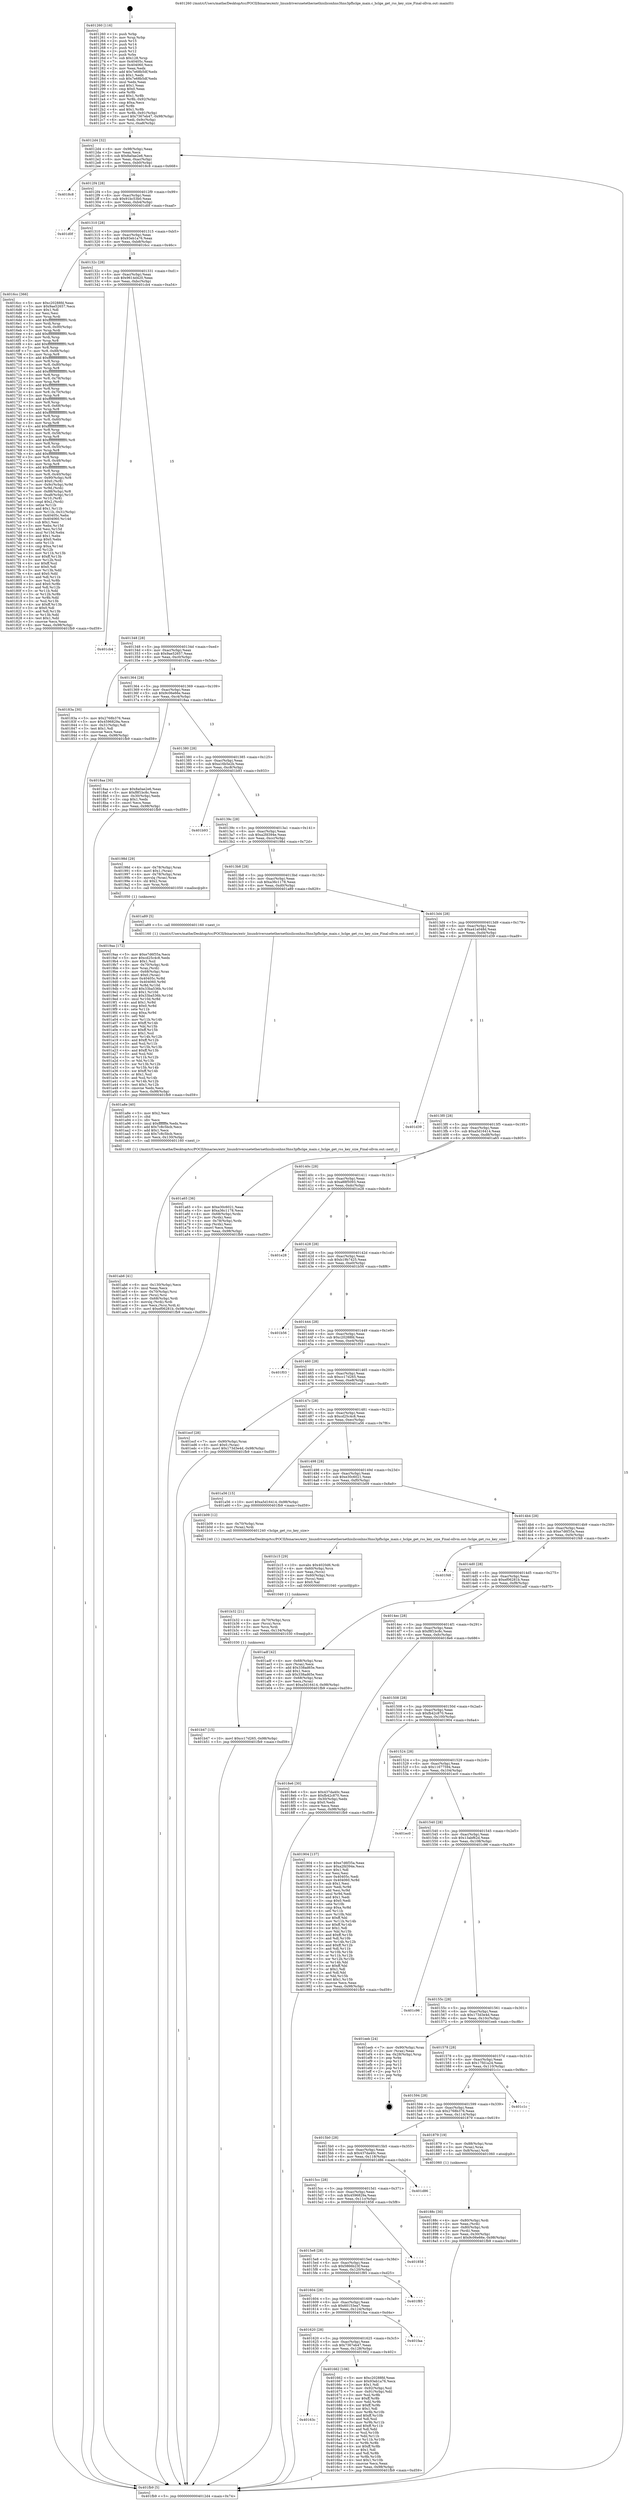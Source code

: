 digraph "0x401260" {
  label = "0x401260 (/mnt/c/Users/mathe/Desktop/tcc/POCII/binaries/extr_linuxdriversnetethernethisiliconhns3hns3pfhclge_main.c_hclge_get_rss_key_size_Final-ollvm.out::main(0))"
  labelloc = "t"
  node[shape=record]

  Entry [label="",width=0.3,height=0.3,shape=circle,fillcolor=black,style=filled]
  "0x4012d4" [label="{
     0x4012d4 [32]\l
     | [instrs]\l
     &nbsp;&nbsp;0x4012d4 \<+6\>: mov -0x98(%rbp),%eax\l
     &nbsp;&nbsp;0x4012da \<+2\>: mov %eax,%ecx\l
     &nbsp;&nbsp;0x4012dc \<+6\>: sub $0x8a0ae2e6,%ecx\l
     &nbsp;&nbsp;0x4012e2 \<+6\>: mov %eax,-0xac(%rbp)\l
     &nbsp;&nbsp;0x4012e8 \<+6\>: mov %ecx,-0xb0(%rbp)\l
     &nbsp;&nbsp;0x4012ee \<+6\>: je 00000000004018c8 \<main+0x668\>\l
  }"]
  "0x4018c8" [label="{
     0x4018c8\l
  }", style=dashed]
  "0x4012f4" [label="{
     0x4012f4 [28]\l
     | [instrs]\l
     &nbsp;&nbsp;0x4012f4 \<+5\>: jmp 00000000004012f9 \<main+0x99\>\l
     &nbsp;&nbsp;0x4012f9 \<+6\>: mov -0xac(%rbp),%eax\l
     &nbsp;&nbsp;0x4012ff \<+5\>: sub $0x91bc53b0,%eax\l
     &nbsp;&nbsp;0x401304 \<+6\>: mov %eax,-0xb4(%rbp)\l
     &nbsp;&nbsp;0x40130a \<+6\>: je 0000000000401d0f \<main+0xaaf\>\l
  }"]
  Exit [label="",width=0.3,height=0.3,shape=circle,fillcolor=black,style=filled,peripheries=2]
  "0x401d0f" [label="{
     0x401d0f\l
  }", style=dashed]
  "0x401310" [label="{
     0x401310 [28]\l
     | [instrs]\l
     &nbsp;&nbsp;0x401310 \<+5\>: jmp 0000000000401315 \<main+0xb5\>\l
     &nbsp;&nbsp;0x401315 \<+6\>: mov -0xac(%rbp),%eax\l
     &nbsp;&nbsp;0x40131b \<+5\>: sub $0x93eb1a76,%eax\l
     &nbsp;&nbsp;0x401320 \<+6\>: mov %eax,-0xb8(%rbp)\l
     &nbsp;&nbsp;0x401326 \<+6\>: je 00000000004016cc \<main+0x46c\>\l
  }"]
  "0x401b47" [label="{
     0x401b47 [15]\l
     | [instrs]\l
     &nbsp;&nbsp;0x401b47 \<+10\>: movl $0xcc17d265,-0x98(%rbp)\l
     &nbsp;&nbsp;0x401b51 \<+5\>: jmp 0000000000401fb9 \<main+0xd59\>\l
  }"]
  "0x4016cc" [label="{
     0x4016cc [366]\l
     | [instrs]\l
     &nbsp;&nbsp;0x4016cc \<+5\>: mov $0xc20288fd,%eax\l
     &nbsp;&nbsp;0x4016d1 \<+5\>: mov $0x9ae52657,%ecx\l
     &nbsp;&nbsp;0x4016d6 \<+2\>: mov $0x1,%dl\l
     &nbsp;&nbsp;0x4016d8 \<+2\>: xor %esi,%esi\l
     &nbsp;&nbsp;0x4016da \<+3\>: mov %rsp,%rdi\l
     &nbsp;&nbsp;0x4016dd \<+4\>: add $0xfffffffffffffff0,%rdi\l
     &nbsp;&nbsp;0x4016e1 \<+3\>: mov %rdi,%rsp\l
     &nbsp;&nbsp;0x4016e4 \<+7\>: mov %rdi,-0x90(%rbp)\l
     &nbsp;&nbsp;0x4016eb \<+3\>: mov %rsp,%rdi\l
     &nbsp;&nbsp;0x4016ee \<+4\>: add $0xfffffffffffffff0,%rdi\l
     &nbsp;&nbsp;0x4016f2 \<+3\>: mov %rdi,%rsp\l
     &nbsp;&nbsp;0x4016f5 \<+3\>: mov %rsp,%r8\l
     &nbsp;&nbsp;0x4016f8 \<+4\>: add $0xfffffffffffffff0,%r8\l
     &nbsp;&nbsp;0x4016fc \<+3\>: mov %r8,%rsp\l
     &nbsp;&nbsp;0x4016ff \<+7\>: mov %r8,-0x88(%rbp)\l
     &nbsp;&nbsp;0x401706 \<+3\>: mov %rsp,%r8\l
     &nbsp;&nbsp;0x401709 \<+4\>: add $0xfffffffffffffff0,%r8\l
     &nbsp;&nbsp;0x40170d \<+3\>: mov %r8,%rsp\l
     &nbsp;&nbsp;0x401710 \<+4\>: mov %r8,-0x80(%rbp)\l
     &nbsp;&nbsp;0x401714 \<+3\>: mov %rsp,%r8\l
     &nbsp;&nbsp;0x401717 \<+4\>: add $0xfffffffffffffff0,%r8\l
     &nbsp;&nbsp;0x40171b \<+3\>: mov %r8,%rsp\l
     &nbsp;&nbsp;0x40171e \<+4\>: mov %r8,-0x78(%rbp)\l
     &nbsp;&nbsp;0x401722 \<+3\>: mov %rsp,%r8\l
     &nbsp;&nbsp;0x401725 \<+4\>: add $0xfffffffffffffff0,%r8\l
     &nbsp;&nbsp;0x401729 \<+3\>: mov %r8,%rsp\l
     &nbsp;&nbsp;0x40172c \<+4\>: mov %r8,-0x70(%rbp)\l
     &nbsp;&nbsp;0x401730 \<+3\>: mov %rsp,%r8\l
     &nbsp;&nbsp;0x401733 \<+4\>: add $0xfffffffffffffff0,%r8\l
     &nbsp;&nbsp;0x401737 \<+3\>: mov %r8,%rsp\l
     &nbsp;&nbsp;0x40173a \<+4\>: mov %r8,-0x68(%rbp)\l
     &nbsp;&nbsp;0x40173e \<+3\>: mov %rsp,%r8\l
     &nbsp;&nbsp;0x401741 \<+4\>: add $0xfffffffffffffff0,%r8\l
     &nbsp;&nbsp;0x401745 \<+3\>: mov %r8,%rsp\l
     &nbsp;&nbsp;0x401748 \<+4\>: mov %r8,-0x60(%rbp)\l
     &nbsp;&nbsp;0x40174c \<+3\>: mov %rsp,%r8\l
     &nbsp;&nbsp;0x40174f \<+4\>: add $0xfffffffffffffff0,%r8\l
     &nbsp;&nbsp;0x401753 \<+3\>: mov %r8,%rsp\l
     &nbsp;&nbsp;0x401756 \<+4\>: mov %r8,-0x58(%rbp)\l
     &nbsp;&nbsp;0x40175a \<+3\>: mov %rsp,%r8\l
     &nbsp;&nbsp;0x40175d \<+4\>: add $0xfffffffffffffff0,%r8\l
     &nbsp;&nbsp;0x401761 \<+3\>: mov %r8,%rsp\l
     &nbsp;&nbsp;0x401764 \<+4\>: mov %r8,-0x50(%rbp)\l
     &nbsp;&nbsp;0x401768 \<+3\>: mov %rsp,%r8\l
     &nbsp;&nbsp;0x40176b \<+4\>: add $0xfffffffffffffff0,%r8\l
     &nbsp;&nbsp;0x40176f \<+3\>: mov %r8,%rsp\l
     &nbsp;&nbsp;0x401772 \<+4\>: mov %r8,-0x48(%rbp)\l
     &nbsp;&nbsp;0x401776 \<+3\>: mov %rsp,%r8\l
     &nbsp;&nbsp;0x401779 \<+4\>: add $0xfffffffffffffff0,%r8\l
     &nbsp;&nbsp;0x40177d \<+3\>: mov %r8,%rsp\l
     &nbsp;&nbsp;0x401780 \<+4\>: mov %r8,-0x40(%rbp)\l
     &nbsp;&nbsp;0x401784 \<+7\>: mov -0x90(%rbp),%r8\l
     &nbsp;&nbsp;0x40178b \<+7\>: movl $0x0,(%r8)\l
     &nbsp;&nbsp;0x401792 \<+7\>: mov -0x9c(%rbp),%r9d\l
     &nbsp;&nbsp;0x401799 \<+3\>: mov %r9d,(%rdi)\l
     &nbsp;&nbsp;0x40179c \<+7\>: mov -0x88(%rbp),%r8\l
     &nbsp;&nbsp;0x4017a3 \<+7\>: mov -0xa8(%rbp),%r10\l
     &nbsp;&nbsp;0x4017aa \<+3\>: mov %r10,(%r8)\l
     &nbsp;&nbsp;0x4017ad \<+3\>: cmpl $0x2,(%rdi)\l
     &nbsp;&nbsp;0x4017b0 \<+4\>: setne %r11b\l
     &nbsp;&nbsp;0x4017b4 \<+4\>: and $0x1,%r11b\l
     &nbsp;&nbsp;0x4017b8 \<+4\>: mov %r11b,-0x31(%rbp)\l
     &nbsp;&nbsp;0x4017bc \<+7\>: mov 0x40405c,%ebx\l
     &nbsp;&nbsp;0x4017c3 \<+8\>: mov 0x404060,%r14d\l
     &nbsp;&nbsp;0x4017cb \<+3\>: sub $0x1,%esi\l
     &nbsp;&nbsp;0x4017ce \<+3\>: mov %ebx,%r15d\l
     &nbsp;&nbsp;0x4017d1 \<+3\>: add %esi,%r15d\l
     &nbsp;&nbsp;0x4017d4 \<+4\>: imul %r15d,%ebx\l
     &nbsp;&nbsp;0x4017d8 \<+3\>: and $0x1,%ebx\l
     &nbsp;&nbsp;0x4017db \<+3\>: cmp $0x0,%ebx\l
     &nbsp;&nbsp;0x4017de \<+4\>: sete %r11b\l
     &nbsp;&nbsp;0x4017e2 \<+4\>: cmp $0xa,%r14d\l
     &nbsp;&nbsp;0x4017e6 \<+4\>: setl %r12b\l
     &nbsp;&nbsp;0x4017ea \<+3\>: mov %r11b,%r13b\l
     &nbsp;&nbsp;0x4017ed \<+4\>: xor $0xff,%r13b\l
     &nbsp;&nbsp;0x4017f1 \<+3\>: mov %r12b,%sil\l
     &nbsp;&nbsp;0x4017f4 \<+4\>: xor $0xff,%sil\l
     &nbsp;&nbsp;0x4017f8 \<+3\>: xor $0x0,%dl\l
     &nbsp;&nbsp;0x4017fb \<+3\>: mov %r13b,%dil\l
     &nbsp;&nbsp;0x4017fe \<+4\>: and $0x0,%dil\l
     &nbsp;&nbsp;0x401802 \<+3\>: and %dl,%r11b\l
     &nbsp;&nbsp;0x401805 \<+3\>: mov %sil,%r8b\l
     &nbsp;&nbsp;0x401808 \<+4\>: and $0x0,%r8b\l
     &nbsp;&nbsp;0x40180c \<+3\>: and %dl,%r12b\l
     &nbsp;&nbsp;0x40180f \<+3\>: or %r11b,%dil\l
     &nbsp;&nbsp;0x401812 \<+3\>: or %r12b,%r8b\l
     &nbsp;&nbsp;0x401815 \<+3\>: xor %r8b,%dil\l
     &nbsp;&nbsp;0x401818 \<+3\>: or %sil,%r13b\l
     &nbsp;&nbsp;0x40181b \<+4\>: xor $0xff,%r13b\l
     &nbsp;&nbsp;0x40181f \<+3\>: or $0x0,%dl\l
     &nbsp;&nbsp;0x401822 \<+3\>: and %dl,%r13b\l
     &nbsp;&nbsp;0x401825 \<+3\>: or %r13b,%dil\l
     &nbsp;&nbsp;0x401828 \<+4\>: test $0x1,%dil\l
     &nbsp;&nbsp;0x40182c \<+3\>: cmovne %ecx,%eax\l
     &nbsp;&nbsp;0x40182f \<+6\>: mov %eax,-0x98(%rbp)\l
     &nbsp;&nbsp;0x401835 \<+5\>: jmp 0000000000401fb9 \<main+0xd59\>\l
  }"]
  "0x40132c" [label="{
     0x40132c [28]\l
     | [instrs]\l
     &nbsp;&nbsp;0x40132c \<+5\>: jmp 0000000000401331 \<main+0xd1\>\l
     &nbsp;&nbsp;0x401331 \<+6\>: mov -0xac(%rbp),%eax\l
     &nbsp;&nbsp;0x401337 \<+5\>: sub $0x9614d420,%eax\l
     &nbsp;&nbsp;0x40133c \<+6\>: mov %eax,-0xbc(%rbp)\l
     &nbsp;&nbsp;0x401342 \<+6\>: je 0000000000401cb4 \<main+0xa54\>\l
  }"]
  "0x401b32" [label="{
     0x401b32 [21]\l
     | [instrs]\l
     &nbsp;&nbsp;0x401b32 \<+4\>: mov -0x70(%rbp),%rcx\l
     &nbsp;&nbsp;0x401b36 \<+3\>: mov (%rcx),%rcx\l
     &nbsp;&nbsp;0x401b39 \<+3\>: mov %rcx,%rdi\l
     &nbsp;&nbsp;0x401b3c \<+6\>: mov %eax,-0x134(%rbp)\l
     &nbsp;&nbsp;0x401b42 \<+5\>: call 0000000000401030 \<free@plt\>\l
     | [calls]\l
     &nbsp;&nbsp;0x401030 \{1\} (unknown)\l
  }"]
  "0x401cb4" [label="{
     0x401cb4\l
  }", style=dashed]
  "0x401348" [label="{
     0x401348 [28]\l
     | [instrs]\l
     &nbsp;&nbsp;0x401348 \<+5\>: jmp 000000000040134d \<main+0xed\>\l
     &nbsp;&nbsp;0x40134d \<+6\>: mov -0xac(%rbp),%eax\l
     &nbsp;&nbsp;0x401353 \<+5\>: sub $0x9ae52657,%eax\l
     &nbsp;&nbsp;0x401358 \<+6\>: mov %eax,-0xc0(%rbp)\l
     &nbsp;&nbsp;0x40135e \<+6\>: je 000000000040183a \<main+0x5da\>\l
  }"]
  "0x401b15" [label="{
     0x401b15 [29]\l
     | [instrs]\l
     &nbsp;&nbsp;0x401b15 \<+10\>: movabs $0x4020d6,%rdi\l
     &nbsp;&nbsp;0x401b1f \<+4\>: mov -0x60(%rbp),%rcx\l
     &nbsp;&nbsp;0x401b23 \<+2\>: mov %eax,(%rcx)\l
     &nbsp;&nbsp;0x401b25 \<+4\>: mov -0x60(%rbp),%rcx\l
     &nbsp;&nbsp;0x401b29 \<+2\>: mov (%rcx),%esi\l
     &nbsp;&nbsp;0x401b2b \<+2\>: mov $0x0,%al\l
     &nbsp;&nbsp;0x401b2d \<+5\>: call 0000000000401040 \<printf@plt\>\l
     | [calls]\l
     &nbsp;&nbsp;0x401040 \{1\} (unknown)\l
  }"]
  "0x40183a" [label="{
     0x40183a [30]\l
     | [instrs]\l
     &nbsp;&nbsp;0x40183a \<+5\>: mov $0x2768b376,%eax\l
     &nbsp;&nbsp;0x40183f \<+5\>: mov $0x4596829a,%ecx\l
     &nbsp;&nbsp;0x401844 \<+3\>: mov -0x31(%rbp),%dl\l
     &nbsp;&nbsp;0x401847 \<+3\>: test $0x1,%dl\l
     &nbsp;&nbsp;0x40184a \<+3\>: cmovne %ecx,%eax\l
     &nbsp;&nbsp;0x40184d \<+6\>: mov %eax,-0x98(%rbp)\l
     &nbsp;&nbsp;0x401853 \<+5\>: jmp 0000000000401fb9 \<main+0xd59\>\l
  }"]
  "0x401364" [label="{
     0x401364 [28]\l
     | [instrs]\l
     &nbsp;&nbsp;0x401364 \<+5\>: jmp 0000000000401369 \<main+0x109\>\l
     &nbsp;&nbsp;0x401369 \<+6\>: mov -0xac(%rbp),%eax\l
     &nbsp;&nbsp;0x40136f \<+5\>: sub $0x9c06e66e,%eax\l
     &nbsp;&nbsp;0x401374 \<+6\>: mov %eax,-0xc4(%rbp)\l
     &nbsp;&nbsp;0x40137a \<+6\>: je 00000000004018aa \<main+0x64a\>\l
  }"]
  "0x401ab6" [label="{
     0x401ab6 [41]\l
     | [instrs]\l
     &nbsp;&nbsp;0x401ab6 \<+6\>: mov -0x130(%rbp),%ecx\l
     &nbsp;&nbsp;0x401abc \<+3\>: imul %eax,%ecx\l
     &nbsp;&nbsp;0x401abf \<+4\>: mov -0x70(%rbp),%rsi\l
     &nbsp;&nbsp;0x401ac3 \<+3\>: mov (%rsi),%rsi\l
     &nbsp;&nbsp;0x401ac6 \<+4\>: mov -0x68(%rbp),%rdi\l
     &nbsp;&nbsp;0x401aca \<+3\>: movslq (%rdi),%rdi\l
     &nbsp;&nbsp;0x401acd \<+3\>: mov %ecx,(%rsi,%rdi,4)\l
     &nbsp;&nbsp;0x401ad0 \<+10\>: movl $0xef06281b,-0x98(%rbp)\l
     &nbsp;&nbsp;0x401ada \<+5\>: jmp 0000000000401fb9 \<main+0xd59\>\l
  }"]
  "0x4018aa" [label="{
     0x4018aa [30]\l
     | [instrs]\l
     &nbsp;&nbsp;0x4018aa \<+5\>: mov $0x8a0ae2e6,%eax\l
     &nbsp;&nbsp;0x4018af \<+5\>: mov $0xf8f1bc8c,%ecx\l
     &nbsp;&nbsp;0x4018b4 \<+3\>: mov -0x30(%rbp),%edx\l
     &nbsp;&nbsp;0x4018b7 \<+3\>: cmp $0x1,%edx\l
     &nbsp;&nbsp;0x4018ba \<+3\>: cmovl %ecx,%eax\l
     &nbsp;&nbsp;0x4018bd \<+6\>: mov %eax,-0x98(%rbp)\l
     &nbsp;&nbsp;0x4018c3 \<+5\>: jmp 0000000000401fb9 \<main+0xd59\>\l
  }"]
  "0x401380" [label="{
     0x401380 [28]\l
     | [instrs]\l
     &nbsp;&nbsp;0x401380 \<+5\>: jmp 0000000000401385 \<main+0x125\>\l
     &nbsp;&nbsp;0x401385 \<+6\>: mov -0xac(%rbp),%eax\l
     &nbsp;&nbsp;0x40138b \<+5\>: sub $0xa16b5e2b,%eax\l
     &nbsp;&nbsp;0x401390 \<+6\>: mov %eax,-0xc8(%rbp)\l
     &nbsp;&nbsp;0x401396 \<+6\>: je 0000000000401b93 \<main+0x933\>\l
  }"]
  "0x401a8e" [label="{
     0x401a8e [40]\l
     | [instrs]\l
     &nbsp;&nbsp;0x401a8e \<+5\>: mov $0x2,%ecx\l
     &nbsp;&nbsp;0x401a93 \<+1\>: cltd\l
     &nbsp;&nbsp;0x401a94 \<+2\>: idiv %ecx\l
     &nbsp;&nbsp;0x401a96 \<+6\>: imul $0xfffffffe,%edx,%ecx\l
     &nbsp;&nbsp;0x401a9c \<+6\>: add $0x7c8c5bcb,%ecx\l
     &nbsp;&nbsp;0x401aa2 \<+3\>: add $0x1,%ecx\l
     &nbsp;&nbsp;0x401aa5 \<+6\>: sub $0x7c8c5bcb,%ecx\l
     &nbsp;&nbsp;0x401aab \<+6\>: mov %ecx,-0x130(%rbp)\l
     &nbsp;&nbsp;0x401ab1 \<+5\>: call 0000000000401160 \<next_i\>\l
     | [calls]\l
     &nbsp;&nbsp;0x401160 \{1\} (/mnt/c/Users/mathe/Desktop/tcc/POCII/binaries/extr_linuxdriversnetethernethisiliconhns3hns3pfhclge_main.c_hclge_get_rss_key_size_Final-ollvm.out::next_i)\l
  }"]
  "0x401b93" [label="{
     0x401b93\l
  }", style=dashed]
  "0x40139c" [label="{
     0x40139c [28]\l
     | [instrs]\l
     &nbsp;&nbsp;0x40139c \<+5\>: jmp 00000000004013a1 \<main+0x141\>\l
     &nbsp;&nbsp;0x4013a1 \<+6\>: mov -0xac(%rbp),%eax\l
     &nbsp;&nbsp;0x4013a7 \<+5\>: sub $0xa2fd394e,%eax\l
     &nbsp;&nbsp;0x4013ac \<+6\>: mov %eax,-0xcc(%rbp)\l
     &nbsp;&nbsp;0x4013b2 \<+6\>: je 000000000040198d \<main+0x72d\>\l
  }"]
  "0x4019aa" [label="{
     0x4019aa [172]\l
     | [instrs]\l
     &nbsp;&nbsp;0x4019aa \<+5\>: mov $0xe7d6f35a,%ecx\l
     &nbsp;&nbsp;0x4019af \<+5\>: mov $0xcd25c4c8,%edx\l
     &nbsp;&nbsp;0x4019b4 \<+3\>: mov $0x1,%sil\l
     &nbsp;&nbsp;0x4019b7 \<+4\>: mov -0x70(%rbp),%rdi\l
     &nbsp;&nbsp;0x4019bb \<+3\>: mov %rax,(%rdi)\l
     &nbsp;&nbsp;0x4019be \<+4\>: mov -0x68(%rbp),%rax\l
     &nbsp;&nbsp;0x4019c2 \<+6\>: movl $0x0,(%rax)\l
     &nbsp;&nbsp;0x4019c8 \<+8\>: mov 0x40405c,%r8d\l
     &nbsp;&nbsp;0x4019d0 \<+8\>: mov 0x404060,%r9d\l
     &nbsp;&nbsp;0x4019d8 \<+3\>: mov %r8d,%r10d\l
     &nbsp;&nbsp;0x4019db \<+7\>: add $0x33ba536b,%r10d\l
     &nbsp;&nbsp;0x4019e2 \<+4\>: sub $0x1,%r10d\l
     &nbsp;&nbsp;0x4019e6 \<+7\>: sub $0x33ba536b,%r10d\l
     &nbsp;&nbsp;0x4019ed \<+4\>: imul %r10d,%r8d\l
     &nbsp;&nbsp;0x4019f1 \<+4\>: and $0x1,%r8d\l
     &nbsp;&nbsp;0x4019f5 \<+4\>: cmp $0x0,%r8d\l
     &nbsp;&nbsp;0x4019f9 \<+4\>: sete %r11b\l
     &nbsp;&nbsp;0x4019fd \<+4\>: cmp $0xa,%r9d\l
     &nbsp;&nbsp;0x401a01 \<+3\>: setl %bl\l
     &nbsp;&nbsp;0x401a04 \<+3\>: mov %r11b,%r14b\l
     &nbsp;&nbsp;0x401a07 \<+4\>: xor $0xff,%r14b\l
     &nbsp;&nbsp;0x401a0b \<+3\>: mov %bl,%r15b\l
     &nbsp;&nbsp;0x401a0e \<+4\>: xor $0xff,%r15b\l
     &nbsp;&nbsp;0x401a12 \<+4\>: xor $0x1,%sil\l
     &nbsp;&nbsp;0x401a16 \<+3\>: mov %r14b,%r12b\l
     &nbsp;&nbsp;0x401a19 \<+4\>: and $0xff,%r12b\l
     &nbsp;&nbsp;0x401a1d \<+3\>: and %sil,%r11b\l
     &nbsp;&nbsp;0x401a20 \<+3\>: mov %r15b,%r13b\l
     &nbsp;&nbsp;0x401a23 \<+4\>: and $0xff,%r13b\l
     &nbsp;&nbsp;0x401a27 \<+3\>: and %sil,%bl\l
     &nbsp;&nbsp;0x401a2a \<+3\>: or %r11b,%r12b\l
     &nbsp;&nbsp;0x401a2d \<+3\>: or %bl,%r13b\l
     &nbsp;&nbsp;0x401a30 \<+3\>: xor %r13b,%r12b\l
     &nbsp;&nbsp;0x401a33 \<+3\>: or %r15b,%r14b\l
     &nbsp;&nbsp;0x401a36 \<+4\>: xor $0xff,%r14b\l
     &nbsp;&nbsp;0x401a3a \<+4\>: or $0x1,%sil\l
     &nbsp;&nbsp;0x401a3e \<+3\>: and %sil,%r14b\l
     &nbsp;&nbsp;0x401a41 \<+3\>: or %r14b,%r12b\l
     &nbsp;&nbsp;0x401a44 \<+4\>: test $0x1,%r12b\l
     &nbsp;&nbsp;0x401a48 \<+3\>: cmovne %edx,%ecx\l
     &nbsp;&nbsp;0x401a4b \<+6\>: mov %ecx,-0x98(%rbp)\l
     &nbsp;&nbsp;0x401a51 \<+5\>: jmp 0000000000401fb9 \<main+0xd59\>\l
  }"]
  "0x40198d" [label="{
     0x40198d [29]\l
     | [instrs]\l
     &nbsp;&nbsp;0x40198d \<+4\>: mov -0x78(%rbp),%rax\l
     &nbsp;&nbsp;0x401991 \<+6\>: movl $0x1,(%rax)\l
     &nbsp;&nbsp;0x401997 \<+4\>: mov -0x78(%rbp),%rax\l
     &nbsp;&nbsp;0x40199b \<+3\>: movslq (%rax),%rax\l
     &nbsp;&nbsp;0x40199e \<+4\>: shl $0x2,%rax\l
     &nbsp;&nbsp;0x4019a2 \<+3\>: mov %rax,%rdi\l
     &nbsp;&nbsp;0x4019a5 \<+5\>: call 0000000000401050 \<malloc@plt\>\l
     | [calls]\l
     &nbsp;&nbsp;0x401050 \{1\} (unknown)\l
  }"]
  "0x4013b8" [label="{
     0x4013b8 [28]\l
     | [instrs]\l
     &nbsp;&nbsp;0x4013b8 \<+5\>: jmp 00000000004013bd \<main+0x15d\>\l
     &nbsp;&nbsp;0x4013bd \<+6\>: mov -0xac(%rbp),%eax\l
     &nbsp;&nbsp;0x4013c3 \<+5\>: sub $0xa36c1178,%eax\l
     &nbsp;&nbsp;0x4013c8 \<+6\>: mov %eax,-0xd0(%rbp)\l
     &nbsp;&nbsp;0x4013ce \<+6\>: je 0000000000401a89 \<main+0x829\>\l
  }"]
  "0x40188c" [label="{
     0x40188c [30]\l
     | [instrs]\l
     &nbsp;&nbsp;0x40188c \<+4\>: mov -0x80(%rbp),%rdi\l
     &nbsp;&nbsp;0x401890 \<+2\>: mov %eax,(%rdi)\l
     &nbsp;&nbsp;0x401892 \<+4\>: mov -0x80(%rbp),%rdi\l
     &nbsp;&nbsp;0x401896 \<+2\>: mov (%rdi),%eax\l
     &nbsp;&nbsp;0x401898 \<+3\>: mov %eax,-0x30(%rbp)\l
     &nbsp;&nbsp;0x40189b \<+10\>: movl $0x9c06e66e,-0x98(%rbp)\l
     &nbsp;&nbsp;0x4018a5 \<+5\>: jmp 0000000000401fb9 \<main+0xd59\>\l
  }"]
  "0x401a89" [label="{
     0x401a89 [5]\l
     | [instrs]\l
     &nbsp;&nbsp;0x401a89 \<+5\>: call 0000000000401160 \<next_i\>\l
     | [calls]\l
     &nbsp;&nbsp;0x401160 \{1\} (/mnt/c/Users/mathe/Desktop/tcc/POCII/binaries/extr_linuxdriversnetethernethisiliconhns3hns3pfhclge_main.c_hclge_get_rss_key_size_Final-ollvm.out::next_i)\l
  }"]
  "0x4013d4" [label="{
     0x4013d4 [28]\l
     | [instrs]\l
     &nbsp;&nbsp;0x4013d4 \<+5\>: jmp 00000000004013d9 \<main+0x179\>\l
     &nbsp;&nbsp;0x4013d9 \<+6\>: mov -0xac(%rbp),%eax\l
     &nbsp;&nbsp;0x4013df \<+5\>: sub $0xa41a048d,%eax\l
     &nbsp;&nbsp;0x4013e4 \<+6\>: mov %eax,-0xd4(%rbp)\l
     &nbsp;&nbsp;0x4013ea \<+6\>: je 0000000000401d39 \<main+0xad9\>\l
  }"]
  "0x401260" [label="{
     0x401260 [116]\l
     | [instrs]\l
     &nbsp;&nbsp;0x401260 \<+1\>: push %rbp\l
     &nbsp;&nbsp;0x401261 \<+3\>: mov %rsp,%rbp\l
     &nbsp;&nbsp;0x401264 \<+2\>: push %r15\l
     &nbsp;&nbsp;0x401266 \<+2\>: push %r14\l
     &nbsp;&nbsp;0x401268 \<+2\>: push %r13\l
     &nbsp;&nbsp;0x40126a \<+2\>: push %r12\l
     &nbsp;&nbsp;0x40126c \<+1\>: push %rbx\l
     &nbsp;&nbsp;0x40126d \<+7\>: sub $0x128,%rsp\l
     &nbsp;&nbsp;0x401274 \<+7\>: mov 0x40405c,%eax\l
     &nbsp;&nbsp;0x40127b \<+7\>: mov 0x404060,%ecx\l
     &nbsp;&nbsp;0x401282 \<+2\>: mov %eax,%edx\l
     &nbsp;&nbsp;0x401284 \<+6\>: add $0x7e68b5df,%edx\l
     &nbsp;&nbsp;0x40128a \<+3\>: sub $0x1,%edx\l
     &nbsp;&nbsp;0x40128d \<+6\>: sub $0x7e68b5df,%edx\l
     &nbsp;&nbsp;0x401293 \<+3\>: imul %edx,%eax\l
     &nbsp;&nbsp;0x401296 \<+3\>: and $0x1,%eax\l
     &nbsp;&nbsp;0x401299 \<+3\>: cmp $0x0,%eax\l
     &nbsp;&nbsp;0x40129c \<+4\>: sete %r8b\l
     &nbsp;&nbsp;0x4012a0 \<+4\>: and $0x1,%r8b\l
     &nbsp;&nbsp;0x4012a4 \<+7\>: mov %r8b,-0x92(%rbp)\l
     &nbsp;&nbsp;0x4012ab \<+3\>: cmp $0xa,%ecx\l
     &nbsp;&nbsp;0x4012ae \<+4\>: setl %r8b\l
     &nbsp;&nbsp;0x4012b2 \<+4\>: and $0x1,%r8b\l
     &nbsp;&nbsp;0x4012b6 \<+7\>: mov %r8b,-0x91(%rbp)\l
     &nbsp;&nbsp;0x4012bd \<+10\>: movl $0x7367eb47,-0x98(%rbp)\l
     &nbsp;&nbsp;0x4012c7 \<+6\>: mov %edi,-0x9c(%rbp)\l
     &nbsp;&nbsp;0x4012cd \<+7\>: mov %rsi,-0xa8(%rbp)\l
  }"]
  "0x401d39" [label="{
     0x401d39\l
  }", style=dashed]
  "0x4013f0" [label="{
     0x4013f0 [28]\l
     | [instrs]\l
     &nbsp;&nbsp;0x4013f0 \<+5\>: jmp 00000000004013f5 \<main+0x195\>\l
     &nbsp;&nbsp;0x4013f5 \<+6\>: mov -0xac(%rbp),%eax\l
     &nbsp;&nbsp;0x4013fb \<+5\>: sub $0xa5d16414,%eax\l
     &nbsp;&nbsp;0x401400 \<+6\>: mov %eax,-0xd8(%rbp)\l
     &nbsp;&nbsp;0x401406 \<+6\>: je 0000000000401a65 \<main+0x805\>\l
  }"]
  "0x401fb9" [label="{
     0x401fb9 [5]\l
     | [instrs]\l
     &nbsp;&nbsp;0x401fb9 \<+5\>: jmp 00000000004012d4 \<main+0x74\>\l
  }"]
  "0x401a65" [label="{
     0x401a65 [36]\l
     | [instrs]\l
     &nbsp;&nbsp;0x401a65 \<+5\>: mov $0xe30c6021,%eax\l
     &nbsp;&nbsp;0x401a6a \<+5\>: mov $0xa36c1178,%ecx\l
     &nbsp;&nbsp;0x401a6f \<+4\>: mov -0x68(%rbp),%rdx\l
     &nbsp;&nbsp;0x401a73 \<+2\>: mov (%rdx),%esi\l
     &nbsp;&nbsp;0x401a75 \<+4\>: mov -0x78(%rbp),%rdx\l
     &nbsp;&nbsp;0x401a79 \<+2\>: cmp (%rdx),%esi\l
     &nbsp;&nbsp;0x401a7b \<+3\>: cmovl %ecx,%eax\l
     &nbsp;&nbsp;0x401a7e \<+6\>: mov %eax,-0x98(%rbp)\l
     &nbsp;&nbsp;0x401a84 \<+5\>: jmp 0000000000401fb9 \<main+0xd59\>\l
  }"]
  "0x40140c" [label="{
     0x40140c [28]\l
     | [instrs]\l
     &nbsp;&nbsp;0x40140c \<+5\>: jmp 0000000000401411 \<main+0x1b1\>\l
     &nbsp;&nbsp;0x401411 \<+6\>: mov -0xac(%rbp),%eax\l
     &nbsp;&nbsp;0x401417 \<+5\>: sub $0xa88f5093,%eax\l
     &nbsp;&nbsp;0x40141c \<+6\>: mov %eax,-0xdc(%rbp)\l
     &nbsp;&nbsp;0x401422 \<+6\>: je 0000000000401e28 \<main+0xbc8\>\l
  }"]
  "0x40163c" [label="{
     0x40163c\l
  }", style=dashed]
  "0x401e28" [label="{
     0x401e28\l
  }", style=dashed]
  "0x401428" [label="{
     0x401428 [28]\l
     | [instrs]\l
     &nbsp;&nbsp;0x401428 \<+5\>: jmp 000000000040142d \<main+0x1cd\>\l
     &nbsp;&nbsp;0x40142d \<+6\>: mov -0xac(%rbp),%eax\l
     &nbsp;&nbsp;0x401433 \<+5\>: sub $0xb19b7425,%eax\l
     &nbsp;&nbsp;0x401438 \<+6\>: mov %eax,-0xe0(%rbp)\l
     &nbsp;&nbsp;0x40143e \<+6\>: je 0000000000401b56 \<main+0x8f6\>\l
  }"]
  "0x401662" [label="{
     0x401662 [106]\l
     | [instrs]\l
     &nbsp;&nbsp;0x401662 \<+5\>: mov $0xc20288fd,%eax\l
     &nbsp;&nbsp;0x401667 \<+5\>: mov $0x93eb1a76,%ecx\l
     &nbsp;&nbsp;0x40166c \<+2\>: mov $0x1,%dl\l
     &nbsp;&nbsp;0x40166e \<+7\>: mov -0x92(%rbp),%sil\l
     &nbsp;&nbsp;0x401675 \<+7\>: mov -0x91(%rbp),%dil\l
     &nbsp;&nbsp;0x40167c \<+3\>: mov %sil,%r8b\l
     &nbsp;&nbsp;0x40167f \<+4\>: xor $0xff,%r8b\l
     &nbsp;&nbsp;0x401683 \<+3\>: mov %dil,%r9b\l
     &nbsp;&nbsp;0x401686 \<+4\>: xor $0xff,%r9b\l
     &nbsp;&nbsp;0x40168a \<+3\>: xor $0x1,%dl\l
     &nbsp;&nbsp;0x40168d \<+3\>: mov %r8b,%r10b\l
     &nbsp;&nbsp;0x401690 \<+4\>: and $0xff,%r10b\l
     &nbsp;&nbsp;0x401694 \<+3\>: and %dl,%sil\l
     &nbsp;&nbsp;0x401697 \<+3\>: mov %r9b,%r11b\l
     &nbsp;&nbsp;0x40169a \<+4\>: and $0xff,%r11b\l
     &nbsp;&nbsp;0x40169e \<+3\>: and %dl,%dil\l
     &nbsp;&nbsp;0x4016a1 \<+3\>: or %sil,%r10b\l
     &nbsp;&nbsp;0x4016a4 \<+3\>: or %dil,%r11b\l
     &nbsp;&nbsp;0x4016a7 \<+3\>: xor %r11b,%r10b\l
     &nbsp;&nbsp;0x4016aa \<+3\>: or %r9b,%r8b\l
     &nbsp;&nbsp;0x4016ad \<+4\>: xor $0xff,%r8b\l
     &nbsp;&nbsp;0x4016b1 \<+3\>: or $0x1,%dl\l
     &nbsp;&nbsp;0x4016b4 \<+3\>: and %dl,%r8b\l
     &nbsp;&nbsp;0x4016b7 \<+3\>: or %r8b,%r10b\l
     &nbsp;&nbsp;0x4016ba \<+4\>: test $0x1,%r10b\l
     &nbsp;&nbsp;0x4016be \<+3\>: cmovne %ecx,%eax\l
     &nbsp;&nbsp;0x4016c1 \<+6\>: mov %eax,-0x98(%rbp)\l
     &nbsp;&nbsp;0x4016c7 \<+5\>: jmp 0000000000401fb9 \<main+0xd59\>\l
  }"]
  "0x401b56" [label="{
     0x401b56\l
  }", style=dashed]
  "0x401444" [label="{
     0x401444 [28]\l
     | [instrs]\l
     &nbsp;&nbsp;0x401444 \<+5\>: jmp 0000000000401449 \<main+0x1e9\>\l
     &nbsp;&nbsp;0x401449 \<+6\>: mov -0xac(%rbp),%eax\l
     &nbsp;&nbsp;0x40144f \<+5\>: sub $0xc20288fd,%eax\l
     &nbsp;&nbsp;0x401454 \<+6\>: mov %eax,-0xe4(%rbp)\l
     &nbsp;&nbsp;0x40145a \<+6\>: je 0000000000401f03 \<main+0xca3\>\l
  }"]
  "0x401620" [label="{
     0x401620 [28]\l
     | [instrs]\l
     &nbsp;&nbsp;0x401620 \<+5\>: jmp 0000000000401625 \<main+0x3c5\>\l
     &nbsp;&nbsp;0x401625 \<+6\>: mov -0xac(%rbp),%eax\l
     &nbsp;&nbsp;0x40162b \<+5\>: sub $0x7367eb47,%eax\l
     &nbsp;&nbsp;0x401630 \<+6\>: mov %eax,-0x128(%rbp)\l
     &nbsp;&nbsp;0x401636 \<+6\>: je 0000000000401662 \<main+0x402\>\l
  }"]
  "0x401f03" [label="{
     0x401f03\l
  }", style=dashed]
  "0x401460" [label="{
     0x401460 [28]\l
     | [instrs]\l
     &nbsp;&nbsp;0x401460 \<+5\>: jmp 0000000000401465 \<main+0x205\>\l
     &nbsp;&nbsp;0x401465 \<+6\>: mov -0xac(%rbp),%eax\l
     &nbsp;&nbsp;0x40146b \<+5\>: sub $0xcc17d265,%eax\l
     &nbsp;&nbsp;0x401470 \<+6\>: mov %eax,-0xe8(%rbp)\l
     &nbsp;&nbsp;0x401476 \<+6\>: je 0000000000401ecf \<main+0xc6f\>\l
  }"]
  "0x401faa" [label="{
     0x401faa\l
  }", style=dashed]
  "0x401ecf" [label="{
     0x401ecf [28]\l
     | [instrs]\l
     &nbsp;&nbsp;0x401ecf \<+7\>: mov -0x90(%rbp),%rax\l
     &nbsp;&nbsp;0x401ed6 \<+6\>: movl $0x0,(%rax)\l
     &nbsp;&nbsp;0x401edc \<+10\>: movl $0x173d3e4d,-0x98(%rbp)\l
     &nbsp;&nbsp;0x401ee6 \<+5\>: jmp 0000000000401fb9 \<main+0xd59\>\l
  }"]
  "0x40147c" [label="{
     0x40147c [28]\l
     | [instrs]\l
     &nbsp;&nbsp;0x40147c \<+5\>: jmp 0000000000401481 \<main+0x221\>\l
     &nbsp;&nbsp;0x401481 \<+6\>: mov -0xac(%rbp),%eax\l
     &nbsp;&nbsp;0x401487 \<+5\>: sub $0xcd25c4c8,%eax\l
     &nbsp;&nbsp;0x40148c \<+6\>: mov %eax,-0xec(%rbp)\l
     &nbsp;&nbsp;0x401492 \<+6\>: je 0000000000401a56 \<main+0x7f6\>\l
  }"]
  "0x401604" [label="{
     0x401604 [28]\l
     | [instrs]\l
     &nbsp;&nbsp;0x401604 \<+5\>: jmp 0000000000401609 \<main+0x3a9\>\l
     &nbsp;&nbsp;0x401609 \<+6\>: mov -0xac(%rbp),%eax\l
     &nbsp;&nbsp;0x40160f \<+5\>: sub $0x60153ea7,%eax\l
     &nbsp;&nbsp;0x401614 \<+6\>: mov %eax,-0x124(%rbp)\l
     &nbsp;&nbsp;0x40161a \<+6\>: je 0000000000401faa \<main+0xd4a\>\l
  }"]
  "0x401a56" [label="{
     0x401a56 [15]\l
     | [instrs]\l
     &nbsp;&nbsp;0x401a56 \<+10\>: movl $0xa5d16414,-0x98(%rbp)\l
     &nbsp;&nbsp;0x401a60 \<+5\>: jmp 0000000000401fb9 \<main+0xd59\>\l
  }"]
  "0x401498" [label="{
     0x401498 [28]\l
     | [instrs]\l
     &nbsp;&nbsp;0x401498 \<+5\>: jmp 000000000040149d \<main+0x23d\>\l
     &nbsp;&nbsp;0x40149d \<+6\>: mov -0xac(%rbp),%eax\l
     &nbsp;&nbsp;0x4014a3 \<+5\>: sub $0xe30c6021,%eax\l
     &nbsp;&nbsp;0x4014a8 \<+6\>: mov %eax,-0xf0(%rbp)\l
     &nbsp;&nbsp;0x4014ae \<+6\>: je 0000000000401b09 \<main+0x8a9\>\l
  }"]
  "0x401f85" [label="{
     0x401f85\l
  }", style=dashed]
  "0x401b09" [label="{
     0x401b09 [12]\l
     | [instrs]\l
     &nbsp;&nbsp;0x401b09 \<+4\>: mov -0x70(%rbp),%rax\l
     &nbsp;&nbsp;0x401b0d \<+3\>: mov (%rax),%rdi\l
     &nbsp;&nbsp;0x401b10 \<+5\>: call 0000000000401240 \<hclge_get_rss_key_size\>\l
     | [calls]\l
     &nbsp;&nbsp;0x401240 \{1\} (/mnt/c/Users/mathe/Desktop/tcc/POCII/binaries/extr_linuxdriversnetethernethisiliconhns3hns3pfhclge_main.c_hclge_get_rss_key_size_Final-ollvm.out::hclge_get_rss_key_size)\l
  }"]
  "0x4014b4" [label="{
     0x4014b4 [28]\l
     | [instrs]\l
     &nbsp;&nbsp;0x4014b4 \<+5\>: jmp 00000000004014b9 \<main+0x259\>\l
     &nbsp;&nbsp;0x4014b9 \<+6\>: mov -0xac(%rbp),%eax\l
     &nbsp;&nbsp;0x4014bf \<+5\>: sub $0xe7d6f35a,%eax\l
     &nbsp;&nbsp;0x4014c4 \<+6\>: mov %eax,-0xf4(%rbp)\l
     &nbsp;&nbsp;0x4014ca \<+6\>: je 0000000000401f48 \<main+0xce8\>\l
  }"]
  "0x4015e8" [label="{
     0x4015e8 [28]\l
     | [instrs]\l
     &nbsp;&nbsp;0x4015e8 \<+5\>: jmp 00000000004015ed \<main+0x38d\>\l
     &nbsp;&nbsp;0x4015ed \<+6\>: mov -0xac(%rbp),%eax\l
     &nbsp;&nbsp;0x4015f3 \<+5\>: sub $0x5866b23f,%eax\l
     &nbsp;&nbsp;0x4015f8 \<+6\>: mov %eax,-0x120(%rbp)\l
     &nbsp;&nbsp;0x4015fe \<+6\>: je 0000000000401f85 \<main+0xd25\>\l
  }"]
  "0x401f48" [label="{
     0x401f48\l
  }", style=dashed]
  "0x4014d0" [label="{
     0x4014d0 [28]\l
     | [instrs]\l
     &nbsp;&nbsp;0x4014d0 \<+5\>: jmp 00000000004014d5 \<main+0x275\>\l
     &nbsp;&nbsp;0x4014d5 \<+6\>: mov -0xac(%rbp),%eax\l
     &nbsp;&nbsp;0x4014db \<+5\>: sub $0xef06281b,%eax\l
     &nbsp;&nbsp;0x4014e0 \<+6\>: mov %eax,-0xf8(%rbp)\l
     &nbsp;&nbsp;0x4014e6 \<+6\>: je 0000000000401adf \<main+0x87f\>\l
  }"]
  "0x401858" [label="{
     0x401858\l
  }", style=dashed]
  "0x401adf" [label="{
     0x401adf [42]\l
     | [instrs]\l
     &nbsp;&nbsp;0x401adf \<+4\>: mov -0x68(%rbp),%rax\l
     &nbsp;&nbsp;0x401ae3 \<+2\>: mov (%rax),%ecx\l
     &nbsp;&nbsp;0x401ae5 \<+6\>: add $0x338ad65e,%ecx\l
     &nbsp;&nbsp;0x401aeb \<+3\>: add $0x1,%ecx\l
     &nbsp;&nbsp;0x401aee \<+6\>: sub $0x338ad65e,%ecx\l
     &nbsp;&nbsp;0x401af4 \<+4\>: mov -0x68(%rbp),%rax\l
     &nbsp;&nbsp;0x401af8 \<+2\>: mov %ecx,(%rax)\l
     &nbsp;&nbsp;0x401afa \<+10\>: movl $0xa5d16414,-0x98(%rbp)\l
     &nbsp;&nbsp;0x401b04 \<+5\>: jmp 0000000000401fb9 \<main+0xd59\>\l
  }"]
  "0x4014ec" [label="{
     0x4014ec [28]\l
     | [instrs]\l
     &nbsp;&nbsp;0x4014ec \<+5\>: jmp 00000000004014f1 \<main+0x291\>\l
     &nbsp;&nbsp;0x4014f1 \<+6\>: mov -0xac(%rbp),%eax\l
     &nbsp;&nbsp;0x4014f7 \<+5\>: sub $0xf8f1bc8c,%eax\l
     &nbsp;&nbsp;0x4014fc \<+6\>: mov %eax,-0xfc(%rbp)\l
     &nbsp;&nbsp;0x401502 \<+6\>: je 00000000004018e6 \<main+0x686\>\l
  }"]
  "0x4015cc" [label="{
     0x4015cc [28]\l
     | [instrs]\l
     &nbsp;&nbsp;0x4015cc \<+5\>: jmp 00000000004015d1 \<main+0x371\>\l
     &nbsp;&nbsp;0x4015d1 \<+6\>: mov -0xac(%rbp),%eax\l
     &nbsp;&nbsp;0x4015d7 \<+5\>: sub $0x4596829a,%eax\l
     &nbsp;&nbsp;0x4015dc \<+6\>: mov %eax,-0x11c(%rbp)\l
     &nbsp;&nbsp;0x4015e2 \<+6\>: je 0000000000401858 \<main+0x5f8\>\l
  }"]
  "0x4018e6" [label="{
     0x4018e6 [30]\l
     | [instrs]\l
     &nbsp;&nbsp;0x4018e6 \<+5\>: mov $0x437da40c,%eax\l
     &nbsp;&nbsp;0x4018eb \<+5\>: mov $0xfb42c870,%ecx\l
     &nbsp;&nbsp;0x4018f0 \<+3\>: mov -0x30(%rbp),%edx\l
     &nbsp;&nbsp;0x4018f3 \<+3\>: cmp $0x0,%edx\l
     &nbsp;&nbsp;0x4018f6 \<+3\>: cmove %ecx,%eax\l
     &nbsp;&nbsp;0x4018f9 \<+6\>: mov %eax,-0x98(%rbp)\l
     &nbsp;&nbsp;0x4018ff \<+5\>: jmp 0000000000401fb9 \<main+0xd59\>\l
  }"]
  "0x401508" [label="{
     0x401508 [28]\l
     | [instrs]\l
     &nbsp;&nbsp;0x401508 \<+5\>: jmp 000000000040150d \<main+0x2ad\>\l
     &nbsp;&nbsp;0x40150d \<+6\>: mov -0xac(%rbp),%eax\l
     &nbsp;&nbsp;0x401513 \<+5\>: sub $0xfb42c870,%eax\l
     &nbsp;&nbsp;0x401518 \<+6\>: mov %eax,-0x100(%rbp)\l
     &nbsp;&nbsp;0x40151e \<+6\>: je 0000000000401904 \<main+0x6a4\>\l
  }"]
  "0x401d86" [label="{
     0x401d86\l
  }", style=dashed]
  "0x401904" [label="{
     0x401904 [137]\l
     | [instrs]\l
     &nbsp;&nbsp;0x401904 \<+5\>: mov $0xe7d6f35a,%eax\l
     &nbsp;&nbsp;0x401909 \<+5\>: mov $0xa2fd394e,%ecx\l
     &nbsp;&nbsp;0x40190e \<+2\>: mov $0x1,%dl\l
     &nbsp;&nbsp;0x401910 \<+2\>: xor %esi,%esi\l
     &nbsp;&nbsp;0x401912 \<+7\>: mov 0x40405c,%edi\l
     &nbsp;&nbsp;0x401919 \<+8\>: mov 0x404060,%r8d\l
     &nbsp;&nbsp;0x401921 \<+3\>: sub $0x1,%esi\l
     &nbsp;&nbsp;0x401924 \<+3\>: mov %edi,%r9d\l
     &nbsp;&nbsp;0x401927 \<+3\>: add %esi,%r9d\l
     &nbsp;&nbsp;0x40192a \<+4\>: imul %r9d,%edi\l
     &nbsp;&nbsp;0x40192e \<+3\>: and $0x1,%edi\l
     &nbsp;&nbsp;0x401931 \<+3\>: cmp $0x0,%edi\l
     &nbsp;&nbsp;0x401934 \<+4\>: sete %r10b\l
     &nbsp;&nbsp;0x401938 \<+4\>: cmp $0xa,%r8d\l
     &nbsp;&nbsp;0x40193c \<+4\>: setl %r11b\l
     &nbsp;&nbsp;0x401940 \<+3\>: mov %r10b,%bl\l
     &nbsp;&nbsp;0x401943 \<+3\>: xor $0xff,%bl\l
     &nbsp;&nbsp;0x401946 \<+3\>: mov %r11b,%r14b\l
     &nbsp;&nbsp;0x401949 \<+4\>: xor $0xff,%r14b\l
     &nbsp;&nbsp;0x40194d \<+3\>: xor $0x1,%dl\l
     &nbsp;&nbsp;0x401950 \<+3\>: mov %bl,%r15b\l
     &nbsp;&nbsp;0x401953 \<+4\>: and $0xff,%r15b\l
     &nbsp;&nbsp;0x401957 \<+3\>: and %dl,%r10b\l
     &nbsp;&nbsp;0x40195a \<+3\>: mov %r14b,%r12b\l
     &nbsp;&nbsp;0x40195d \<+4\>: and $0xff,%r12b\l
     &nbsp;&nbsp;0x401961 \<+3\>: and %dl,%r11b\l
     &nbsp;&nbsp;0x401964 \<+3\>: or %r10b,%r15b\l
     &nbsp;&nbsp;0x401967 \<+3\>: or %r11b,%r12b\l
     &nbsp;&nbsp;0x40196a \<+3\>: xor %r12b,%r15b\l
     &nbsp;&nbsp;0x40196d \<+3\>: or %r14b,%bl\l
     &nbsp;&nbsp;0x401970 \<+3\>: xor $0xff,%bl\l
     &nbsp;&nbsp;0x401973 \<+3\>: or $0x1,%dl\l
     &nbsp;&nbsp;0x401976 \<+2\>: and %dl,%bl\l
     &nbsp;&nbsp;0x401978 \<+3\>: or %bl,%r15b\l
     &nbsp;&nbsp;0x40197b \<+4\>: test $0x1,%r15b\l
     &nbsp;&nbsp;0x40197f \<+3\>: cmovne %ecx,%eax\l
     &nbsp;&nbsp;0x401982 \<+6\>: mov %eax,-0x98(%rbp)\l
     &nbsp;&nbsp;0x401988 \<+5\>: jmp 0000000000401fb9 \<main+0xd59\>\l
  }"]
  "0x401524" [label="{
     0x401524 [28]\l
     | [instrs]\l
     &nbsp;&nbsp;0x401524 \<+5\>: jmp 0000000000401529 \<main+0x2c9\>\l
     &nbsp;&nbsp;0x401529 \<+6\>: mov -0xac(%rbp),%eax\l
     &nbsp;&nbsp;0x40152f \<+5\>: sub $0x11677594,%eax\l
     &nbsp;&nbsp;0x401534 \<+6\>: mov %eax,-0x104(%rbp)\l
     &nbsp;&nbsp;0x40153a \<+6\>: je 0000000000401ec0 \<main+0xc60\>\l
  }"]
  "0x4015b0" [label="{
     0x4015b0 [28]\l
     | [instrs]\l
     &nbsp;&nbsp;0x4015b0 \<+5\>: jmp 00000000004015b5 \<main+0x355\>\l
     &nbsp;&nbsp;0x4015b5 \<+6\>: mov -0xac(%rbp),%eax\l
     &nbsp;&nbsp;0x4015bb \<+5\>: sub $0x437da40c,%eax\l
     &nbsp;&nbsp;0x4015c0 \<+6\>: mov %eax,-0x118(%rbp)\l
     &nbsp;&nbsp;0x4015c6 \<+6\>: je 0000000000401d86 \<main+0xb26\>\l
  }"]
  "0x401ec0" [label="{
     0x401ec0\l
  }", style=dashed]
  "0x401540" [label="{
     0x401540 [28]\l
     | [instrs]\l
     &nbsp;&nbsp;0x401540 \<+5\>: jmp 0000000000401545 \<main+0x2e5\>\l
     &nbsp;&nbsp;0x401545 \<+6\>: mov -0xac(%rbp),%eax\l
     &nbsp;&nbsp;0x40154b \<+5\>: sub $0x13abf62d,%eax\l
     &nbsp;&nbsp;0x401550 \<+6\>: mov %eax,-0x108(%rbp)\l
     &nbsp;&nbsp;0x401556 \<+6\>: je 0000000000401c96 \<main+0xa36\>\l
  }"]
  "0x401879" [label="{
     0x401879 [19]\l
     | [instrs]\l
     &nbsp;&nbsp;0x401879 \<+7\>: mov -0x88(%rbp),%rax\l
     &nbsp;&nbsp;0x401880 \<+3\>: mov (%rax),%rax\l
     &nbsp;&nbsp;0x401883 \<+4\>: mov 0x8(%rax),%rdi\l
     &nbsp;&nbsp;0x401887 \<+5\>: call 0000000000401060 \<atoi@plt\>\l
     | [calls]\l
     &nbsp;&nbsp;0x401060 \{1\} (unknown)\l
  }"]
  "0x401c96" [label="{
     0x401c96\l
  }", style=dashed]
  "0x40155c" [label="{
     0x40155c [28]\l
     | [instrs]\l
     &nbsp;&nbsp;0x40155c \<+5\>: jmp 0000000000401561 \<main+0x301\>\l
     &nbsp;&nbsp;0x401561 \<+6\>: mov -0xac(%rbp),%eax\l
     &nbsp;&nbsp;0x401567 \<+5\>: sub $0x173d3e4d,%eax\l
     &nbsp;&nbsp;0x40156c \<+6\>: mov %eax,-0x10c(%rbp)\l
     &nbsp;&nbsp;0x401572 \<+6\>: je 0000000000401eeb \<main+0xc8b\>\l
  }"]
  "0x401594" [label="{
     0x401594 [28]\l
     | [instrs]\l
     &nbsp;&nbsp;0x401594 \<+5\>: jmp 0000000000401599 \<main+0x339\>\l
     &nbsp;&nbsp;0x401599 \<+6\>: mov -0xac(%rbp),%eax\l
     &nbsp;&nbsp;0x40159f \<+5\>: sub $0x2768b376,%eax\l
     &nbsp;&nbsp;0x4015a4 \<+6\>: mov %eax,-0x114(%rbp)\l
     &nbsp;&nbsp;0x4015aa \<+6\>: je 0000000000401879 \<main+0x619\>\l
  }"]
  "0x401eeb" [label="{
     0x401eeb [24]\l
     | [instrs]\l
     &nbsp;&nbsp;0x401eeb \<+7\>: mov -0x90(%rbp),%rax\l
     &nbsp;&nbsp;0x401ef2 \<+2\>: mov (%rax),%eax\l
     &nbsp;&nbsp;0x401ef4 \<+4\>: lea -0x28(%rbp),%rsp\l
     &nbsp;&nbsp;0x401ef8 \<+1\>: pop %rbx\l
     &nbsp;&nbsp;0x401ef9 \<+2\>: pop %r12\l
     &nbsp;&nbsp;0x401efb \<+2\>: pop %r13\l
     &nbsp;&nbsp;0x401efd \<+2\>: pop %r14\l
     &nbsp;&nbsp;0x401eff \<+2\>: pop %r15\l
     &nbsp;&nbsp;0x401f01 \<+1\>: pop %rbp\l
     &nbsp;&nbsp;0x401f02 \<+1\>: ret\l
  }"]
  "0x401578" [label="{
     0x401578 [28]\l
     | [instrs]\l
     &nbsp;&nbsp;0x401578 \<+5\>: jmp 000000000040157d \<main+0x31d\>\l
     &nbsp;&nbsp;0x40157d \<+6\>: mov -0xac(%rbp),%eax\l
     &nbsp;&nbsp;0x401583 \<+5\>: sub $0x17fd1a24,%eax\l
     &nbsp;&nbsp;0x401588 \<+6\>: mov %eax,-0x110(%rbp)\l
     &nbsp;&nbsp;0x40158e \<+6\>: je 0000000000401c1c \<main+0x9bc\>\l
  }"]
  "0x401c1c" [label="{
     0x401c1c\l
  }", style=dashed]
  Entry -> "0x401260" [label=" 1"]
  "0x4012d4" -> "0x4018c8" [label=" 0"]
  "0x4012d4" -> "0x4012f4" [label=" 16"]
  "0x401eeb" -> Exit [label=" 1"]
  "0x4012f4" -> "0x401d0f" [label=" 0"]
  "0x4012f4" -> "0x401310" [label=" 16"]
  "0x401ecf" -> "0x401fb9" [label=" 1"]
  "0x401310" -> "0x4016cc" [label=" 1"]
  "0x401310" -> "0x40132c" [label=" 15"]
  "0x401b47" -> "0x401fb9" [label=" 1"]
  "0x40132c" -> "0x401cb4" [label=" 0"]
  "0x40132c" -> "0x401348" [label=" 15"]
  "0x401b32" -> "0x401b47" [label=" 1"]
  "0x401348" -> "0x40183a" [label=" 1"]
  "0x401348" -> "0x401364" [label=" 14"]
  "0x401b15" -> "0x401b32" [label=" 1"]
  "0x401364" -> "0x4018aa" [label=" 1"]
  "0x401364" -> "0x401380" [label=" 13"]
  "0x401b09" -> "0x401b15" [label=" 1"]
  "0x401380" -> "0x401b93" [label=" 0"]
  "0x401380" -> "0x40139c" [label=" 13"]
  "0x401adf" -> "0x401fb9" [label=" 1"]
  "0x40139c" -> "0x40198d" [label=" 1"]
  "0x40139c" -> "0x4013b8" [label=" 12"]
  "0x401ab6" -> "0x401fb9" [label=" 1"]
  "0x4013b8" -> "0x401a89" [label=" 1"]
  "0x4013b8" -> "0x4013d4" [label=" 11"]
  "0x401a8e" -> "0x401ab6" [label=" 1"]
  "0x4013d4" -> "0x401d39" [label=" 0"]
  "0x4013d4" -> "0x4013f0" [label=" 11"]
  "0x401a65" -> "0x401fb9" [label=" 2"]
  "0x4013f0" -> "0x401a65" [label=" 2"]
  "0x4013f0" -> "0x40140c" [label=" 9"]
  "0x401a56" -> "0x401fb9" [label=" 1"]
  "0x40140c" -> "0x401e28" [label=" 0"]
  "0x40140c" -> "0x401428" [label=" 9"]
  "0x4019aa" -> "0x401fb9" [label=" 1"]
  "0x401428" -> "0x401b56" [label=" 0"]
  "0x401428" -> "0x401444" [label=" 9"]
  "0x40198d" -> "0x4019aa" [label=" 1"]
  "0x401444" -> "0x401f03" [label=" 0"]
  "0x401444" -> "0x401460" [label=" 9"]
  "0x4018e6" -> "0x401fb9" [label=" 1"]
  "0x401460" -> "0x401ecf" [label=" 1"]
  "0x401460" -> "0x40147c" [label=" 8"]
  "0x4018aa" -> "0x401fb9" [label=" 1"]
  "0x40147c" -> "0x401a56" [label=" 1"]
  "0x40147c" -> "0x401498" [label=" 7"]
  "0x401879" -> "0x40188c" [label=" 1"]
  "0x401498" -> "0x401b09" [label=" 1"]
  "0x401498" -> "0x4014b4" [label=" 6"]
  "0x40183a" -> "0x401fb9" [label=" 1"]
  "0x4014b4" -> "0x401f48" [label=" 0"]
  "0x4014b4" -> "0x4014d0" [label=" 6"]
  "0x401a89" -> "0x401a8e" [label=" 1"]
  "0x4014d0" -> "0x401adf" [label=" 1"]
  "0x4014d0" -> "0x4014ec" [label=" 5"]
  "0x401fb9" -> "0x4012d4" [label=" 15"]
  "0x4014ec" -> "0x4018e6" [label=" 1"]
  "0x4014ec" -> "0x401508" [label=" 4"]
  "0x401662" -> "0x401fb9" [label=" 1"]
  "0x401508" -> "0x401904" [label=" 1"]
  "0x401508" -> "0x401524" [label=" 3"]
  "0x401620" -> "0x40163c" [label=" 0"]
  "0x401524" -> "0x401ec0" [label=" 0"]
  "0x401524" -> "0x401540" [label=" 3"]
  "0x401904" -> "0x401fb9" [label=" 1"]
  "0x401540" -> "0x401c96" [label=" 0"]
  "0x401540" -> "0x40155c" [label=" 3"]
  "0x401604" -> "0x401620" [label=" 1"]
  "0x40155c" -> "0x401eeb" [label=" 1"]
  "0x40155c" -> "0x401578" [label=" 2"]
  "0x40188c" -> "0x401fb9" [label=" 1"]
  "0x401578" -> "0x401c1c" [label=" 0"]
  "0x401578" -> "0x401594" [label=" 2"]
  "0x401604" -> "0x401faa" [label=" 0"]
  "0x401594" -> "0x401879" [label=" 1"]
  "0x401594" -> "0x4015b0" [label=" 1"]
  "0x401620" -> "0x401662" [label=" 1"]
  "0x4015b0" -> "0x401d86" [label=" 0"]
  "0x4015b0" -> "0x4015cc" [label=" 1"]
  "0x401260" -> "0x4012d4" [label=" 1"]
  "0x4015cc" -> "0x401858" [label=" 0"]
  "0x4015cc" -> "0x4015e8" [label=" 1"]
  "0x4016cc" -> "0x401fb9" [label=" 1"]
  "0x4015e8" -> "0x401f85" [label=" 0"]
  "0x4015e8" -> "0x401604" [label=" 1"]
}
